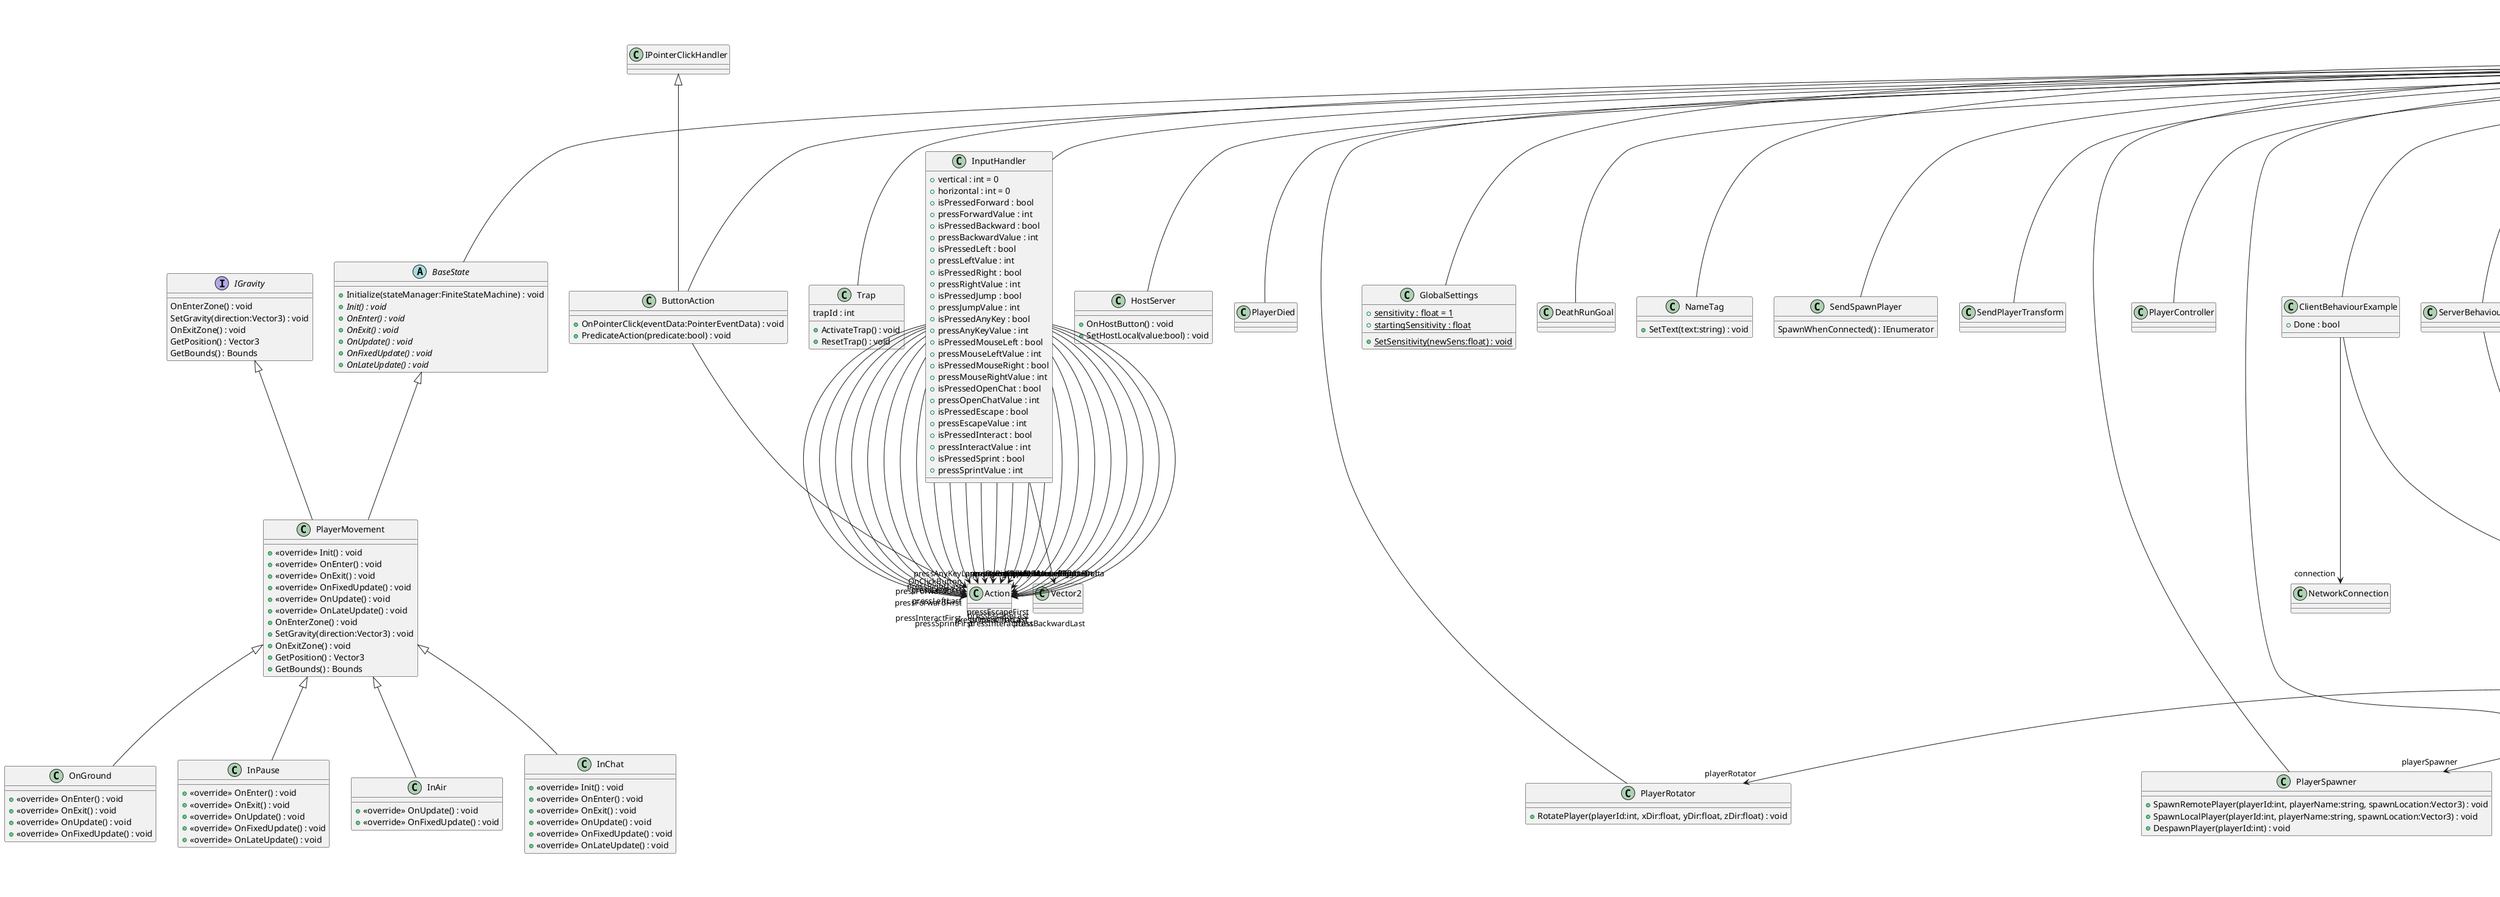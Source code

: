 @startuml
class Barriers {
    + OpenBarriers() : void
    + CloseBarriers() : void
}
MonoBehaviour <|-- Barriers
class ValidationMessage {
    + ActivateMessage() : void
    + ForceCancelMessage() : void
    + SetMessage(message:string) : void
}
MonoBehaviour <|-- ValidationMessage
class ButtonAction {
    + OnPointerClick(eventData:PointerEventData) : void
    + PredicateAction(predicate:bool) : void
}
MonoBehaviour <|-- ButtonAction
IPointerClickHandler <|-- ButtonAction
ButtonAction --> "OnClickButton" Action
class SceneBehaviour {
    + GoToScene(sceneId:int) : void
}
MonoBehaviour <|-- SceneBehaviour
class DeathRunCheckpoint {
    + checkpointId : int
}
MonoBehaviour <|-- DeathRunCheckpoint
DeathRunCheckpoint --> "spawnPoint" Vector3
class TrapButton {
    + ActivateTrapButton() : void
}
MonoBehaviour <|-- TrapButton
class ServerList {
    + UpdateServerList() : IEnumerator
}
MonoBehaviour <|-- ServerList
class DeathRunGameLoop {
    + StartAttempt() : void
    + StartGame() : void
    + NextPlayer() : void
    + StartRound() : void
    + EndRound() : void
    + OpenBarriers() : void
    + CloseBarriers() : void
    + EndGame() : void
    + ReachedGoal(playerId:int) : void
    + ReachedCheckpoint(playerId:int, checkpointId:int) : void
    + JoinPlayer(playerId:int) : void
    + LeavePlayer(playerId:int) : void
    + PlayerDied(playerId:int) : void
}
class Score {
    + playerId : int
    + score : float
    + finished : bool
    + Score(playerId:int, score:float)
    + AddScore(time:float) : void
    + <<override>> ToString() : string
}
class Game {
    + game_id : int
}
class "List`1"<T> {
}
class "Dictionary`2"<T1,T2> {
}
MonoBehaviour <|-- DeathRunGameLoop
DeathRunGameLoop o-> "allBarriers<Barriers>" "List`1"
DeathRunGameLoop o-> "checkpoints<int,DeathRunCheckpoint>" "Dictionary`2"
Score --> "currentcheckpoint" DeathRunCheckpoint
class WebRequest {
    + Request(uri:string, callback:Action<T>) : IEnumerator
}
MonoBehaviour <|-- WebRequest
class UIController {
    + OnClickLogin() : void
    + OnClickSignUp() : void
    + OnClickUserLogout() : void
    + OnClickServerLogout() : void
    + OnClickCompleteLogout() : void
    + OpenNew(newWindow:GameObject) : void
    + CloseOld(oldWindow:GameObject) : void
}
MonoBehaviour <|-- UIController
class PauseMenu {
    + OnSliderValueChanged(value:float) : void
    + OnDirectValueChanged(text:string) : void
    + SubscribeToButton(callback:Action) : void
    + UnsubscribeFromButton(callback:Action) : void
    + OnClickDisconnect(scene:int) : void
}
MonoBehaviour <|-- PauseMenu
PauseMenu --> "instance" PauseMenu
class InteractionButton {
    + SubScribeAction(callback:Action) : void
    + UnsubScribeAction(callback:Action) : void
}
MonoBehaviour <|-- InteractionButton
class PlayerTransformer {
    + TransformPlayer(playerId:int, xPos:float, yPos:float, zPos:float) : void
}
MonoBehaviour <|-- PlayerTransformer
class Message {
    + SetActive() : void
    + SetInactive(time:float) : void
}
MonoBehaviour <|-- Message
Message --> "rectTransform" RectTransform
class PlayerTeleporter {
    + TeleportplayerTo(playerId:int, location:Vector3) : void
}
MonoBehaviour <|-- PlayerTeleporter
class SessionVariables {
    + connected : bool = false
    + serverId : int
    + myPlayerId : int
    + myPlayerName : string
}
class Player {
    + playerId : int
    + playerName : string
    + Player(playerId:int, playerName:string)
}
class "Dictionary`2"<T1,T2> {
}
MonoBehaviour <|-- SessionVariables
SessionVariables o-> "playerDictionary<int,Player>" "Dictionary`2"
SessionVariables --> "myGameClient" GameClient
SessionVariables --> "server" GameServer
SessionVariables --> "instance" SessionVariables
Player --> "playerObject" GameObject
Player --> "position" Vector3
Player --> "smoothTransformVelocity" Vector3
Player --> "gravityDirection" Vector3
class TrapsHandler {
    + AddToTraps(trapId:int, trap:Trap) : void
    + ActivateTrap(trapId:int) : void
}
MonoBehaviour <|-- TrapsHandler
class FiniteStateMachine {
    + FiniteStateMachine(startState:BaseState, states:BaseState[])
    + OnUpdate() : void
    + OnFixedUpdate() : void
    + OnLateUpdate() : void
    + SwitchState(newStateStype:System.Type) : void
    + DebugCurrentState() : void
    + GetLastState() : BaseState
}
abstract class BaseState {
    + Initialize(stateManager:FiniteStateMachine) : void
    + {abstract} Init() : void
    + {abstract} OnEnter() : void
    + {abstract} OnExit() : void
    + {abstract} OnUpdate() : void
    + {abstract} OnFixedUpdate() : void
    + {abstract} OnLateUpdate() : void
}
MonoBehaviour <|-- BaseState
class Trap {
    trapId : int
    + ActivateTrap() : void
    + ResetTrap() : void
}
MonoBehaviour <|-- Trap
class PlayerRotator {
    + RotatePlayer(playerId:int, xDir:float, yDir:float, zDir:float) : void
}
MonoBehaviour <|-- PlayerRotator
class PlayerSpawner {
    + SpawnRemotePlayer(playerId:int, playerName:string, spawnLocation:Vector3) : void
    + SpawnLocalPlayer(playerId:int, playerName:string, spawnLocation:Vector3) : void
    + DespawnPlayer(playerId:int) : void
}
MonoBehaviour <|-- PlayerSpawner
class GravityBehaviour {
    gravityStrenght : float = 9.81f
    zoneRadius : float = 10
}
enum GravityType {
    STATIC_ZONE= 0,
    GRAVITY_POINT_PULL= 1,
    GRAVITY_POINT_PUSH= 2,
}
MonoBehaviour <|-- GravityBehaviour
GravityBehaviour o-> "gravityType" GravityType
GravityBehaviour o-> "gravityDirection" Vector3
class HostServer {
    + OnHostButton() : void
    + SetHostLocal(value:bool) : void
}
MonoBehaviour <|-- HostServer
class PlayerDied {
}
MonoBehaviour <|-- PlayerDied
class ButtonVisual {
    + OnPointerEnter(eventData:PointerEventData) : void
    + OnPointerExit(eventData:PointerEventData) : void
}
MonoBehaviour <|-- ButtonVisual
IPointerEnterHandler <|-- ButtonVisual
IPointerExitHandler <|-- ButtonVisual
class ChatBehaviour {
    + SendMessageToServer() : void
    + SendChatMessage(messageText:string) : void
    + OpenChat() : void
    + CloseChat() : void
}
MonoBehaviour <|-- ChatBehaviour
class GlobalSettings {
    + {static} sensitivity : float = 1
    + {static} startingSensitivity : float
    + {static} SetSensitivity(newSens:float) : void
}
MonoBehaviour <|-- GlobalSettings
class DeathRunGoal {
}
MonoBehaviour <|-- DeathRunGoal
class InPause {
    + <<override>> OnEnter() : void
    + <<override>> OnExit() : void
    + <<override>> OnUpdate() : void
    + <<override>> OnFixedUpdate() : void
    + <<override>> OnLateUpdate() : void
}
PlayerMovement <|-- InPause
class PlayerMovement {
    + <<override>> Init() : void
    + <<override>> OnEnter() : void
    + <<override>> OnExit() : void
    + <<override>> OnFixedUpdate() : void
    + <<override>> OnUpdate() : void
    + <<override>> OnLateUpdate() : void
    + OnEnterZone() : void
    + SetGravity(direction:Vector3) : void
    + OnExitZone() : void
    + GetPosition() : Vector3
    + GetBounds() : Bounds
}
BaseState <|-- PlayerMovement
IGravity <|-- PlayerMovement
class InAir {
    + <<override>> OnUpdate() : void
    + <<override>> OnFixedUpdate() : void
}
PlayerMovement <|-- InAir
class SO_PlayerSheet {
    + jumpStrength : float
    + groundForce : float
    + groundMaxSpeed : float
    + groundMaxSprintSpeed : float
    + groundMoveSmoothTime : float
    + groundNonMoveSmoothTime : float
    + airForce : float
    + airMaxSpeed : float
    + airMaxSprintSpeed : float
    + airMoveSmoothTime : float
    + airNonMoveSmoothTime : float
    + cameraRotateSmoothTime : float
    + cameraTranslateSmoothTime : float
    + rotateSlerpSpeed : float
}
ScriptableObject <|-- SO_PlayerSheet
interface IGravity {
    OnEnterZone() : void
    SetGravity(direction:Vector3) : void
    OnExitZone() : void
    GetPosition() : Vector3
    GetBounds() : Bounds
}
class NameTag {
    + SetText(text:string) : void
}
MonoBehaviour <|-- NameTag
class SendSpawnPlayer {
    SpawnWhenConnected() : IEnumerator
}
MonoBehaviour <|-- SendSpawnPlayer
class SendPlayerTransform {
}
MonoBehaviour <|-- SendPlayerTransform
class InputHandler {
    + vertical : int = 0
    + horizontal : int = 0
    + isPressedForward : bool
    + pressForwardValue : int
    + isPressedBackward : bool
    + pressBackwardValue : int
    + isPressedLeft : bool
    + pressLeftValue : int
    + isPressedRight : bool
    + pressRightValue : int
    + isPressedJump : bool
    + pressJumpValue : int
    + isPressedAnyKey : bool
    + pressAnyKeyValue : int
    + isPressedMouseLeft : bool
    + pressMouseLeftValue : int
    + isPressedMouseRight : bool
    + pressMouseRightValue : int
    + isPressedOpenChat : bool
    + pressOpenChatValue : int
    + isPressedEscape : bool
    + pressEscapeValue : int
    + isPressedInteract : bool
    + pressInteractValue : int
    + isPressedSprint : bool
    + pressSprintValue : int
}
MonoBehaviour <|-- InputHandler
InputHandler --> "pressForwardFirst" Action
InputHandler --> "pressForwardLast" Action
InputHandler --> "pressBackwardFirst" Action
InputHandler --> "pressBackwardLast" Action
InputHandler --> "pressLeftFirst" Action
InputHandler --> "pressLeftLast" Action
InputHandler --> "pressRightFirst" Action
InputHandler --> "pressRightLast" Action
InputHandler --> "pressJumpFirst" Action
InputHandler --> "pressJumpLast" Action
InputHandler --> "pressAnyKeyFirst" Action
InputHandler --> "pressAnyKeyLast" Action
InputHandler --> "pressMouseLeftFirst" Action
InputHandler --> "pressMouseLeftLast" Action
InputHandler --> "pressMouseRightFirst" Action
InputHandler --> "pressMouseRightLast" Action
InputHandler --> "pressOpenChatFirst" Action
InputHandler --> "pressOpenChatLast" Action
InputHandler --> "pressEscapeFirst" Action
InputHandler --> "pressEscapeLast" Action
InputHandler --> "pressInteractFirst" Action
InputHandler --> "pressInteractLast" Action
InputHandler --> "pressSprintFirst" Action
InputHandler --> "pressSprintLast" Action
InputHandler --> "mouseDelta" Vector2
class OnGround {
    + <<override>> OnEnter() : void
    + <<override>> OnExit() : void
    + <<override>> OnUpdate() : void
    + <<override>> OnFixedUpdate() : void
}
PlayerMovement <|-- OnGround
class PlayerController {
}
MonoBehaviour <|-- PlayerController
class MovingPlatform {
    + Update() : void
    UpdateDelta() : void
}
MonoBehaviour <|-- MovingPlatform
MovingPlatform --> "moveVector" Vector3
MovingPlatform --> "lastPos" Vector3
MovingPlatform --> "deltaPos" Vector3
MovingPlatform --> "rotateVector" Vector3
MovingPlatform --> "lastEuler" Vector3
MovingPlatform --> "deltaEuler" Vector3
class InChat {
    + <<override>> Init() : void
    + <<override>> OnEnter() : void
    + <<override>> OnExit() : void
    + <<override>> OnUpdate() : void
    + <<override>> OnFixedUpdate() : void
    + <<override>> OnLateUpdate() : void
}
PlayerMovement <|-- InChat
class Servers {
    + <<override>> ToString() : string
}
class Server {
    + code : int
    + server_id : int
    + server_name : string
    + ip : string
    + port : int
    + local : int
    + Server()
    + <<override>> ToString() : string
}
class "List`1"<T> {
}
Servers --> "servers<Server>" "List`1"
class Results {
    + <<override>> ToString() : string
}
class Result {
    + code : int
    + session_id : string
    + user_id : int
    + email : string
    + username : string
    + Result()
    + <<override>> ToString() : string
}
class "List`1"<T> {
}
Results --> "results<Result>" "List`1"
class Net_PlayerTransform {
    + playerId : int <<get>> <<set>>
    + xPos : float <<get>> <<set>>
    + yPos : float <<get>> <<set>>
    + zPos : float <<get>> <<set>>
    + Net_PlayerTransform()
    + Net_PlayerTransform(playerId:int, xPos:float, yPos:float, zPos:float)
    + Net_PlayerTransform(reader:DataStreamReader)
    + Net_PlayerTransform(reader:DataStreamReader, playerTransformer:PlayerTransformer)
    + <<override>> Serialize(writer:DataStreamWriter) : void
    + <<override>> Deserialize(reader:DataStreamReader) : void
    + <<override>> ReceivedOnServer(server:BaseServer) : void
    + <<override>> ReceivedOnClient() : void
}
NetMessage <|-- Net_PlayerTransform
class Net_OpenBarriers {
    + Net_OpenBarriers()
    + Net_OpenBarriers(reader:DataStreamReader)
    + Net_OpenBarriers(reader:DataStreamReader, deathRunGameLoop:DeathRunGameLoop)
    + <<override>> Serialize(writer:DataStreamWriter) : void
    + <<override>> ReceivedOnClient() : void
}
NetMessage <|-- Net_OpenBarriers
class Net_PlayerGravity {
    + playerId : int <<get>> <<set>>
    + xDir : float <<get>> <<set>>
    + yDir : float <<get>> <<set>>
    + zDir : float <<get>> <<set>>
    + Net_PlayerGravity()
    + Net_PlayerGravity(playerId:int, xDir:float, yDir:float, zDir:float)
    + Net_PlayerGravity(reader:DataStreamReader)
    + Net_PlayerGravity(reader:DataStreamReader, playerRotator:PlayerRotator)
    + <<override>> Serialize(writer:DataStreamWriter) : void
    + <<override>> Deserialize(reader:DataStreamReader) : void
    + <<override>> ReceivedOnServer(server:BaseServer) : void
    + <<override>> ReceivedOnClient() : void
}
NetMessage <|-- Net_PlayerGravity
class Net_CloseBarriers {
    + Net_CloseBarriers()
    + Net_CloseBarriers(reader:DataStreamReader)
    + Net_CloseBarriers(reader:DataStreamReader, deathRunGameLoop:DeathRunGameLoop)
    + <<override>> Serialize(writer:DataStreamWriter) : void
    + <<override>> ReceivedOnClient() : void
}
NetMessage <|-- Net_CloseBarriers
class Net_StartGame {
    + Net_StartGame()
    + Net_StartGame(reader:DataStreamReader)
    + Net_StartGame(reader:DataStreamReader, deathRunGameLoop:DeathRunGameLoop)
    + <<override>> Serialize(writer:DataStreamWriter) : void
    + <<override>> ReceivedOnServer(server:BaseServer) : void
    + <<override>> ReceivedOnClient() : void
}
NetMessage <|-- Net_StartGame
class Net_TeleportPlayer {
    + playerId : int <<get>> <<set>>
    + xPos : float <<get>> <<set>>
    + yPos : float <<get>> <<set>>
    + zPos : float <<get>> <<set>>
    + Net_TeleportPlayer()
    + Net_TeleportPlayer(reader:DataStreamReader)
    + Net_TeleportPlayer(reader:DataStreamReader, playerTeleporter:PlayerTeleporter)
    + Net_TeleportPlayer(playerId:int, xPos:float, yPos:float, zPos:float)
    + <<override>> Serialize(writer:DataStreamWriter) : void
    + <<override>> Deserialize(reader:DataStreamReader) : void
    + <<override>> ReceivedOnServer(server:BaseServer) : void
    + <<override>> ReceivedOnClient() : void
}
NetMessage <|-- Net_TeleportPlayer
class Net_LeaveGame {
    + playerId : int
    + Net_LeaveGame()
    + Net_LeaveGame(playerId:int)
    + Net_LeaveGame(reader:DataStreamReader)
    + Net_LeaveGame(reader:DataStreamReader, deathRunGameLoop:DeathRunGameLoop)
    + <<override>> Deserialize(reader:DataStreamReader) : void
    + <<override>> Serialize(writer:DataStreamWriter) : void
    + <<override>> ReceivedOnServer(server:BaseServer) : void
}
NetMessage <|-- Net_LeaveGame
class Net_ChatMessage {
    + Net_ChatMessage()
    + Net_ChatMessage(reader:DataStreamReader)
    + Net_ChatMessage(reader:DataStreamReader, chatBehaviour:ChatBehaviour)
    + Net_ChatMessage(msg:string)
    + <<override>> Serialize(writer:DataStreamWriter) : void
    + <<override>> Deserialize(reader:DataStreamReader) : void
    + <<override>> ReceivedOnServer(server:BaseServer) : void
    + <<override>> ReceivedOnClient() : void
}
NetMessage <|-- Net_ChatMessage
Net_ChatMessage --> "chatMessage" FixedString512Bytes
class Net_JoinGame {
    + playerId : int
    + Net_JoinGame()
    + Net_JoinGame(playerId:int)
    + Net_JoinGame(reader:DataStreamReader)
    + Net_JoinGame(reader:DataStreamReader, deathRunGameLoop:DeathRunGameLoop)
    + <<override>> Deserialize(reader:DataStreamReader) : void
    + <<override>> Serialize(writer:DataStreamWriter) : void
    + <<override>> ReceivedOnServer(server:BaseServer) : void
}
NetMessage <|-- Net_JoinGame
class NetMessage {
    + <<virtual>> Serialize(writer:DataStreamWriter) : void
    + <<virtual>> Deserialize(reader:DataStreamReader) : void
    + <<virtual>> ReceivedOnClient() : void
    + <<virtual>> ReceivedOnServer(server:BaseServer) : void
}
NetMessage --> "code" OpCode
class Net_ActivateTrap {
    + trapId : int
    + Net_ActivateTrap()
    + Net_ActivateTrap(trapId:int)
    + Net_ActivateTrap(reader:DataStreamReader)
    + Net_ActivateTrap(reader:DataStreamReader, trapsHandler:TrapsHandler)
    + <<override>> Serialize(writer:DataStreamWriter) : void
    + <<override>> Deserialize(reader:DataStreamReader) : void
    + <<override>> ReceivedOnServer(server:BaseServer) : void
    + <<override>> ReceivedOnClient() : void
}
NetMessage <|-- Net_ActivateTrap
class Net_ReachedGoal {
    + playerId : int <<get>> <<set>>
    + Net_ReachedGoal()
    + Net_ReachedGoal(playerId:int)
    + Net_ReachedGoal(reader:DataStreamReader)
    + Net_ReachedGoal(reader:DataStreamReader, deathRunGameLoop:DeathRunGameLoop)
    + <<override>> Serialize(writer:DataStreamWriter) : void
    + <<override>> Deserialize(reader:DataStreamReader) : void
    + <<override>> ReceivedOnServer(server:BaseServer) : void
}
NetMessage <|-- Net_ReachedGoal
enum OpCode {
    CHAT_MESSAGE= 1,
    SPAWN_PLAYER= 2,
    PLAYER_TRANSFORM= 3,
    START_GAME= 4,
    REACHED_GOAL= 5,
    ACTIVATE_TRAP= 6,
    TELEPORT_PLAYER= 7,
    OPEN_BARRIERS= 8,
    CLOSE_BARRIERS= 9,
    JOIN_GAME= 10,
    LEAVE_GAME= 11,
    PLAYER_GRAVITY= 12,
    PLAYER_DIED= 13,
    REACHED_CHECKPOINT= 14,
    PLAYER_DISCONNECT= 15,
}
class Net_SpawnPlayer {
    + playerId : int <<get>> <<set>>
    + xPos : float <<get>> <<set>>
    + yPos : float <<get>> <<set>>
    + zPos : float <<get>> <<set>>
    + Net_SpawnPlayer()
    + Net_SpawnPlayer(playerId:int, playerName:string, xPos:float, yPos:float, zPos:float)
    + Net_SpawnPlayer(reader:DataStreamReader)
    + Net_SpawnPlayer(reader:DataStreamReader, playerSpawner:PlayerSpawner)
    + <<override>> Serialize(writer:DataStreamWriter) : void
    + <<override>> Deserialize(reader:DataStreamReader) : void
    + <<override>> ReceivedOnServer(server:BaseServer) : void
    + <<override>> ReceivedOnClient() : void
}
NetMessage <|-- Net_SpawnPlayer
Net_SpawnPlayer --> "playerName" FixedString128Bytes
class Net_Disconnect {
    + playerId : int <<get>> <<set>>
    + Net_Disconnect()
    + Net_Disconnect(playerId:int)
    + Net_Disconnect(reader:DataStreamReader)
    + Net_Disconnect(reader:DataStreamReader, playerSpawner:PlayerSpawner)
    + <<override>> Serialize(writer:DataStreamWriter) : void
    + <<override>> Deserialize(reader:DataStreamReader) : void
    + <<override>> ReceivedOnServer(server:BaseServer) : void
    + <<override>> ReceivedOnClient() : void
}
NetMessage <|-- Net_Disconnect
class Net_ReachedCheckpoint {
    + playerId : int <<get>> <<set>>
    + checkpointId : int <<get>> <<set>>
    + Net_ReachedCheckpoint()
    + Net_ReachedCheckpoint(playerId:int, checkpointId:int)
    + Net_ReachedCheckpoint(reader:DataStreamReader)
    + Net_ReachedCheckpoint(reader:DataStreamReader, deathRunGameLoop:DeathRunGameLoop)
    + <<override>> Serialize(writer:DataStreamWriter) : void
    + <<override>> Deserialize(reader:DataStreamReader) : void
    + <<override>> ReceivedOnServer(server:BaseServer) : void
}
NetMessage <|-- Net_ReachedCheckpoint
class Net_PlayerDied {
    + playerId : int <<get>> <<set>>
    + Net_PlayerDied()
    + Net_PlayerDied(playerId:int)
    + Net_PlayerDied(reader:DataStreamReader)
    + Net_PlayerDied(reader:DataStreamReader, deathRunGameLoop:DeathRunGameLoop)
    + <<override>> Serialize(writer:DataStreamWriter) : void
    + <<override>> Deserialize(reader:DataStreamReader) : void
    + <<override>> ReceivedOnServer(server:BaseServer) : void
}
NetMessage <|-- Net_PlayerDied
class BaseServer {
    + port : ushort = 9000
    + ip : string = "0.0.0.0"
    + <<virtual>> OnData(stream:DataStreamReader) : void
    + <<virtual>> BroadCast(msg:NetMessage) : void
    + SendToClient(connection:NetworkConnection, msg:NetMessage) : void
}
MonoBehaviour <|-- BaseServer
BaseServer --> "driver" NetworkDriver
class ServerBehaviourExample {
}
MonoBehaviour <|-- ServerBehaviourExample
ServerBehaviourExample --> "driver" NetworkDriver
class GameServer {
    + <<override>> OnData(stream:DataStreamReader) : void
}
BaseServer <|-- GameServer
GameServer --> "deathRunGameLoop" DeathRunGameLoop
class CreateServer {
    + CreateServerObject(ip:string, port:ushort) : void
}
MonoBehaviour <|-- CreateServer
class CreateClient {
    + CreateClientObject(ip:string, port:ushort) : void
}
MonoBehaviour <|-- CreateClient
class BaseClient {
    + ip : string = "127.0.0.1"
    + port : ushort = 9000
    + <<virtual>> OnData(stream:DataStreamReader) : void
    + SendToServer(msg:NetMessage) : void
}
MonoBehaviour <|-- BaseClient
BaseClient --> "driver" NetworkDriver
class GameClient {
    + <<override>> OnData(stream:DataStreamReader) : void
}
BaseClient <|-- GameClient
GameClient --> "chatBehaviour" ChatBehaviour
GameClient --> "playerSpawner" PlayerSpawner
GameClient --> "playerTransformer" PlayerTransformer
GameClient --> "playerRotator" PlayerRotator
GameClient --> "trapsHandler" TrapsHandler
GameClient --> "playerTeleporter" PlayerTeleporter
GameClient --> "deathRunGameLoop" DeathRunGameLoop
class ClientBehaviourExample {
    + Done : bool
}
MonoBehaviour <|-- ClientBehaviourExample
ClientBehaviourExample --> "driver" NetworkDriver
ClientBehaviourExample --> "connection" NetworkConnection
@enduml
